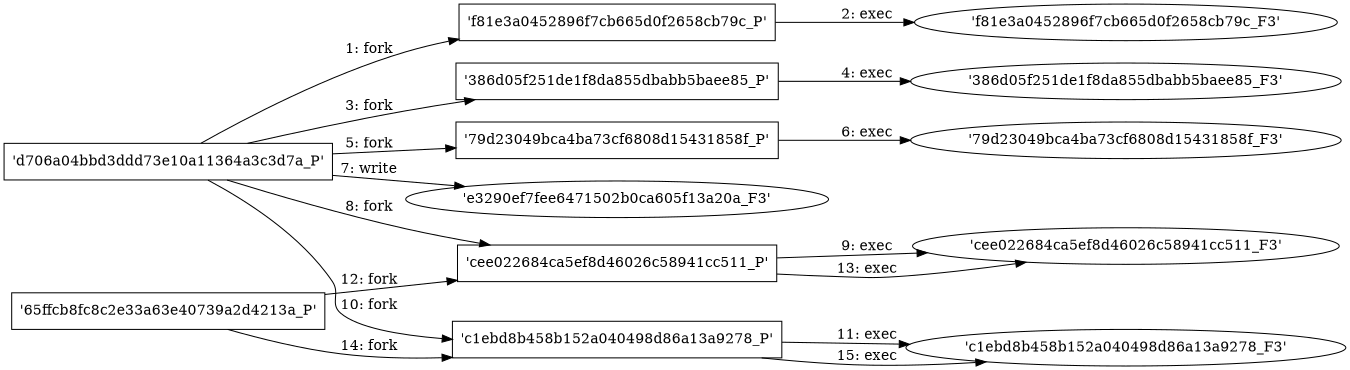 digraph "D:\Learning\Paper\apt\基于CTI的攻击预警\Dataset\攻击图\ASGfromALLCTI\Microsoft Patch Tuesday for Nov. 2020 — Snort rules and prominent vulnerabilities.dot" {
rankdir="LR"
size="9"
fixedsize="false"
splines="true"
nodesep=0.3
ranksep=0
fontsize=10
overlap="scalexy"
engine= "neato"
	"'d706a04bbd3ddd73e10a11364a3c3d7a_P'" [node_type=Process shape=box]
	"'f81e3a0452896f7cb665d0f2658cb79c_P'" [node_type=Process shape=box]
	"'d706a04bbd3ddd73e10a11364a3c3d7a_P'" -> "'f81e3a0452896f7cb665d0f2658cb79c_P'" [label="1: fork"]
	"'f81e3a0452896f7cb665d0f2658cb79c_P'" [node_type=Process shape=box]
	"'f81e3a0452896f7cb665d0f2658cb79c_F3'" [node_type=File shape=ellipse]
	"'f81e3a0452896f7cb665d0f2658cb79c_P'" -> "'f81e3a0452896f7cb665d0f2658cb79c_F3'" [label="2: exec"]
	"'d706a04bbd3ddd73e10a11364a3c3d7a_P'" [node_type=Process shape=box]
	"'386d05f251de1f8da855dbabb5baee85_P'" [node_type=Process shape=box]
	"'d706a04bbd3ddd73e10a11364a3c3d7a_P'" -> "'386d05f251de1f8da855dbabb5baee85_P'" [label="3: fork"]
	"'386d05f251de1f8da855dbabb5baee85_P'" [node_type=Process shape=box]
	"'386d05f251de1f8da855dbabb5baee85_F3'" [node_type=File shape=ellipse]
	"'386d05f251de1f8da855dbabb5baee85_P'" -> "'386d05f251de1f8da855dbabb5baee85_F3'" [label="4: exec"]
	"'d706a04bbd3ddd73e10a11364a3c3d7a_P'" [node_type=Process shape=box]
	"'79d23049bca4ba73cf6808d15431858f_P'" [node_type=Process shape=box]
	"'d706a04bbd3ddd73e10a11364a3c3d7a_P'" -> "'79d23049bca4ba73cf6808d15431858f_P'" [label="5: fork"]
	"'79d23049bca4ba73cf6808d15431858f_P'" [node_type=Process shape=box]
	"'79d23049bca4ba73cf6808d15431858f_F3'" [node_type=File shape=ellipse]
	"'79d23049bca4ba73cf6808d15431858f_P'" -> "'79d23049bca4ba73cf6808d15431858f_F3'" [label="6: exec"]
	"'e3290ef7fee6471502b0ca605f13a20a_F3'" [node_type=file shape=ellipse]
	"'d706a04bbd3ddd73e10a11364a3c3d7a_P'" [node_type=Process shape=box]
	"'d706a04bbd3ddd73e10a11364a3c3d7a_P'" -> "'e3290ef7fee6471502b0ca605f13a20a_F3'" [label="7: write"]
	"'d706a04bbd3ddd73e10a11364a3c3d7a_P'" [node_type=Process shape=box]
	"'cee022684ca5ef8d46026c58941cc511_P'" [node_type=Process shape=box]
	"'d706a04bbd3ddd73e10a11364a3c3d7a_P'" -> "'cee022684ca5ef8d46026c58941cc511_P'" [label="8: fork"]
	"'cee022684ca5ef8d46026c58941cc511_P'" [node_type=Process shape=box]
	"'cee022684ca5ef8d46026c58941cc511_F3'" [node_type=File shape=ellipse]
	"'cee022684ca5ef8d46026c58941cc511_P'" -> "'cee022684ca5ef8d46026c58941cc511_F3'" [label="9: exec"]
	"'d706a04bbd3ddd73e10a11364a3c3d7a_P'" [node_type=Process shape=box]
	"'c1ebd8b458b152a040498d86a13a9278_P'" [node_type=Process shape=box]
	"'d706a04bbd3ddd73e10a11364a3c3d7a_P'" -> "'c1ebd8b458b152a040498d86a13a9278_P'" [label="10: fork"]
	"'c1ebd8b458b152a040498d86a13a9278_P'" [node_type=Process shape=box]
	"'c1ebd8b458b152a040498d86a13a9278_F3'" [node_type=File shape=ellipse]
	"'c1ebd8b458b152a040498d86a13a9278_P'" -> "'c1ebd8b458b152a040498d86a13a9278_F3'" [label="11: exec"]
	"'65ffcb8fc8c2e33a63e40739a2d4213a_P'" [node_type=Process shape=box]
	"'cee022684ca5ef8d46026c58941cc511_P'" [node_type=Process shape=box]
	"'65ffcb8fc8c2e33a63e40739a2d4213a_P'" -> "'cee022684ca5ef8d46026c58941cc511_P'" [label="12: fork"]
	"'cee022684ca5ef8d46026c58941cc511_P'" [node_type=Process shape=box]
	"'cee022684ca5ef8d46026c58941cc511_F3'" [node_type=File shape=ellipse]
	"'cee022684ca5ef8d46026c58941cc511_P'" -> "'cee022684ca5ef8d46026c58941cc511_F3'" [label="13: exec"]
	"'65ffcb8fc8c2e33a63e40739a2d4213a_P'" [node_type=Process shape=box]
	"'c1ebd8b458b152a040498d86a13a9278_P'" [node_type=Process shape=box]
	"'65ffcb8fc8c2e33a63e40739a2d4213a_P'" -> "'c1ebd8b458b152a040498d86a13a9278_P'" [label="14: fork"]
	"'c1ebd8b458b152a040498d86a13a9278_P'" [node_type=Process shape=box]
	"'c1ebd8b458b152a040498d86a13a9278_F3'" [node_type=File shape=ellipse]
	"'c1ebd8b458b152a040498d86a13a9278_P'" -> "'c1ebd8b458b152a040498d86a13a9278_F3'" [label="15: exec"]
}
